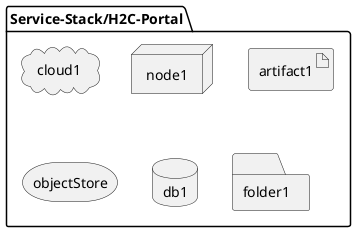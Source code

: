 @startuml

package  "Service-Stack/H2C-Portal" {
  cloud cloud1
  node node1
  artifact artifact1
  storage objectStore
  database db1
  folder folder1
}

@enduml
